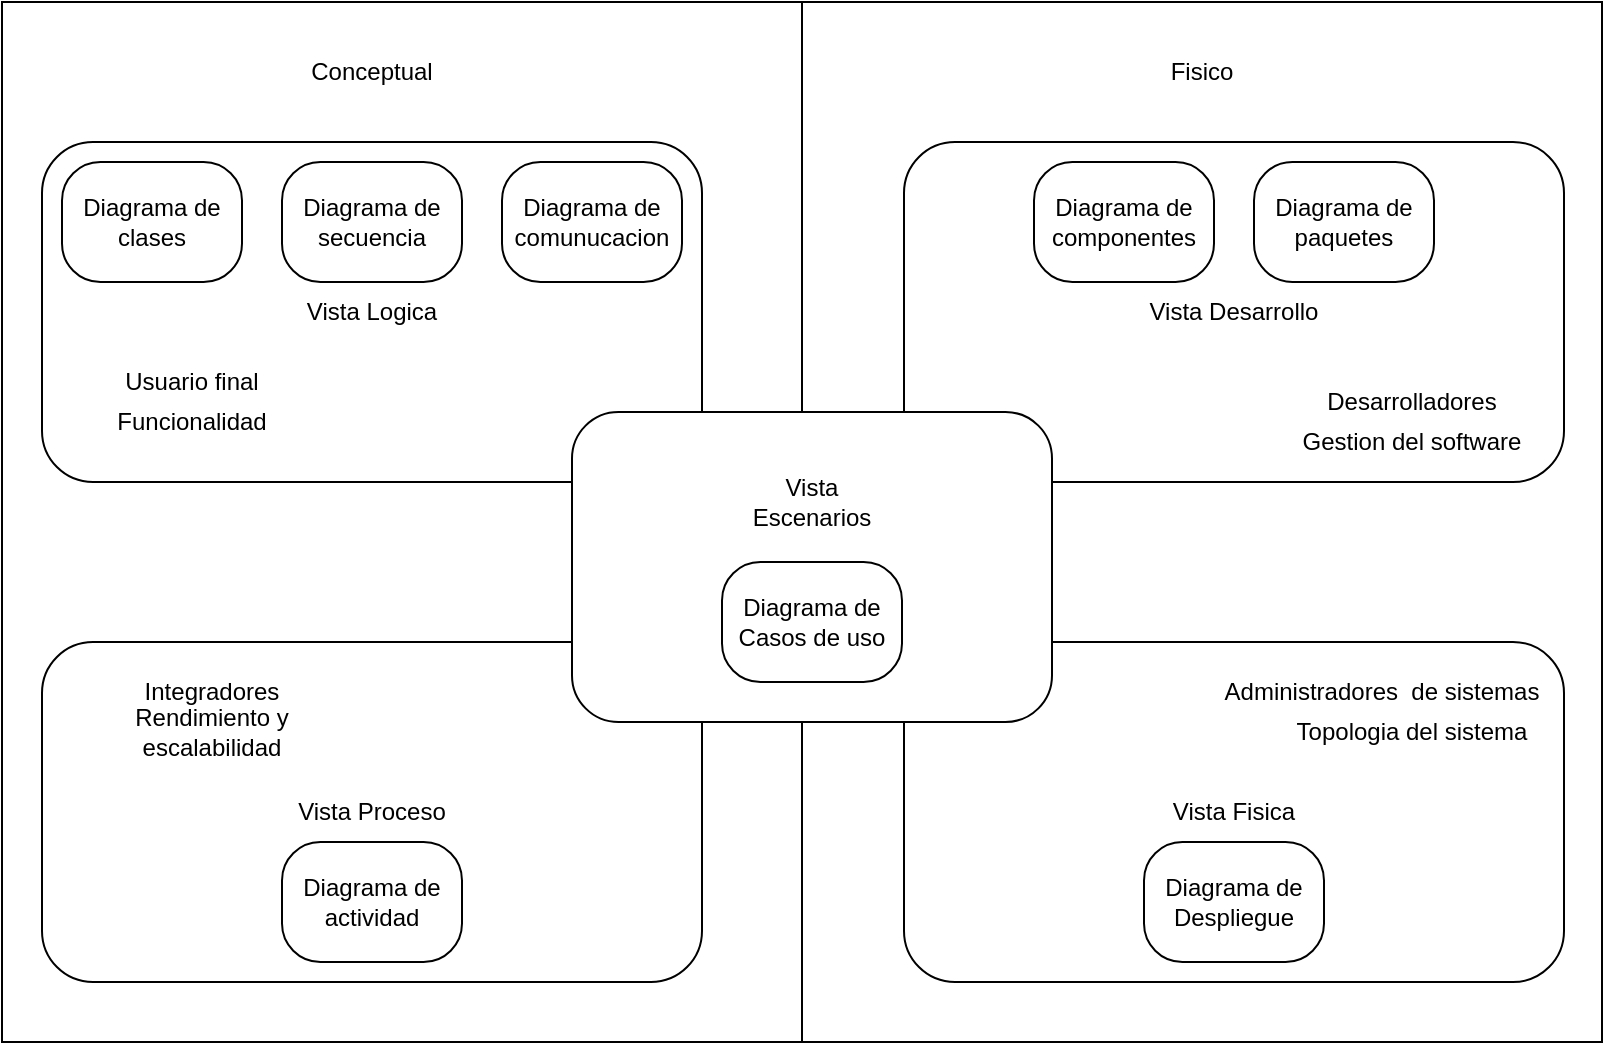 <mxfile version="22.1.2" type="device" pages="2">
  <diagram id="whgJcLObAnrZEsQRWRJR" name="Modelo 4+1">
    <mxGraphModel dx="1364" dy="843" grid="1" gridSize="10" guides="1" tooltips="1" connect="1" arrows="1" fold="1" page="1" pageScale="1" pageWidth="850" pageHeight="1100" math="0" shadow="0">
      <root>
        <mxCell id="0" />
        <mxCell id="1" parent="0" />
        <mxCell id="GHbuqxX5vG7cR6NfMnXz-1" value="" style="rounded=0;whiteSpace=wrap;html=1;" parent="1" vertex="1">
          <mxGeometry x="425" y="290" width="400" height="520" as="geometry" />
        </mxCell>
        <mxCell id="GHbuqxX5vG7cR6NfMnXz-2" value="" style="rounded=0;whiteSpace=wrap;html=1;" parent="1" vertex="1">
          <mxGeometry x="25" y="290" width="400" height="520" as="geometry" />
        </mxCell>
        <mxCell id="GHbuqxX5vG7cR6NfMnXz-3" value="" style="rounded=1;whiteSpace=wrap;html=1;" parent="1" vertex="1">
          <mxGeometry x="45" y="360" width="330" height="170" as="geometry" />
        </mxCell>
        <mxCell id="GHbuqxX5vG7cR6NfMnXz-4" value="" style="rounded=1;whiteSpace=wrap;html=1;" parent="1" vertex="1">
          <mxGeometry x="45" y="610" width="330" height="170" as="geometry" />
        </mxCell>
        <mxCell id="GHbuqxX5vG7cR6NfMnXz-5" value="" style="rounded=1;whiteSpace=wrap;html=1;" parent="1" vertex="1">
          <mxGeometry x="476" y="360" width="330" height="170" as="geometry" />
        </mxCell>
        <mxCell id="GHbuqxX5vG7cR6NfMnXz-6" value="" style="rounded=1;whiteSpace=wrap;html=1;" parent="1" vertex="1">
          <mxGeometry x="476" y="610" width="330" height="170" as="geometry" />
        </mxCell>
        <mxCell id="GHbuqxX5vG7cR6NfMnXz-7" value="" style="rounded=1;whiteSpace=wrap;html=1;" parent="1" vertex="1">
          <mxGeometry x="310" y="495" width="240" height="155" as="geometry" />
        </mxCell>
        <mxCell id="GHbuqxX5vG7cR6NfMnXz-8" value="Conceptual" style="text;html=1;strokeColor=none;fillColor=none;align=center;verticalAlign=middle;whiteSpace=wrap;rounded=0;" parent="1" vertex="1">
          <mxGeometry x="135" y="310" width="150" height="30" as="geometry" />
        </mxCell>
        <mxCell id="GHbuqxX5vG7cR6NfMnXz-9" value="Vista Logica" style="text;html=1;strokeColor=none;fillColor=none;align=center;verticalAlign=middle;whiteSpace=wrap;rounded=0;" parent="1" vertex="1">
          <mxGeometry x="145" y="430" width="130" height="30" as="geometry" />
        </mxCell>
        <mxCell id="GHbuqxX5vG7cR6NfMnXz-10" value="Usuario final" style="text;html=1;strokeColor=none;fillColor=none;align=center;verticalAlign=middle;whiteSpace=wrap;rounded=0;" parent="1" vertex="1">
          <mxGeometry x="55" y="465" width="130" height="30" as="geometry" />
        </mxCell>
        <mxCell id="GHbuqxX5vG7cR6NfMnXz-11" value="Funcionalidad" style="text;html=1;strokeColor=none;fillColor=none;align=center;verticalAlign=middle;whiteSpace=wrap;rounded=0;" parent="1" vertex="1">
          <mxGeometry x="55" y="485" width="130" height="30" as="geometry" />
        </mxCell>
        <mxCell id="GHbuqxX5vG7cR6NfMnXz-12" value="Diagrama de clases" style="rounded=1;whiteSpace=wrap;html=1;arcSize=32;" parent="1" vertex="1">
          <mxGeometry x="55" y="370" width="90" height="60" as="geometry" />
        </mxCell>
        <mxCell id="GHbuqxX5vG7cR6NfMnXz-13" value="Diagrama de secuencia" style="rounded=1;whiteSpace=wrap;html=1;arcSize=32;" parent="1" vertex="1">
          <mxGeometry x="165" y="370" width="90" height="60" as="geometry" />
        </mxCell>
        <mxCell id="GHbuqxX5vG7cR6NfMnXz-14" value="Diagrama de comunucacion" style="rounded=1;whiteSpace=wrap;html=1;arcSize=32;" parent="1" vertex="1">
          <mxGeometry x="275" y="370" width="90" height="60" as="geometry" />
        </mxCell>
        <mxCell id="GHbuqxX5vG7cR6NfMnXz-15" value="Vista Proceso" style="text;html=1;strokeColor=none;fillColor=none;align=center;verticalAlign=middle;whiteSpace=wrap;rounded=0;" parent="1" vertex="1">
          <mxGeometry x="145" y="680" width="130" height="30" as="geometry" />
        </mxCell>
        <mxCell id="GHbuqxX5vG7cR6NfMnXz-16" value="Integradores" style="text;html=1;strokeColor=none;fillColor=none;align=center;verticalAlign=middle;whiteSpace=wrap;rounded=0;" parent="1" vertex="1">
          <mxGeometry x="65" y="620" width="130" height="30" as="geometry" />
        </mxCell>
        <mxCell id="GHbuqxX5vG7cR6NfMnXz-17" value="Rendimiento y escalabilidad" style="text;html=1;strokeColor=none;fillColor=none;align=center;verticalAlign=middle;whiteSpace=wrap;rounded=0;" parent="1" vertex="1">
          <mxGeometry x="65" y="640" width="130" height="30" as="geometry" />
        </mxCell>
        <mxCell id="GHbuqxX5vG7cR6NfMnXz-18" value="Diagrama de actividad" style="rounded=1;whiteSpace=wrap;html=1;arcSize=32;" parent="1" vertex="1">
          <mxGeometry x="165" y="710" width="90" height="60" as="geometry" />
        </mxCell>
        <mxCell id="GHbuqxX5vG7cR6NfMnXz-19" value="Fisico" style="text;html=1;strokeColor=none;fillColor=none;align=center;verticalAlign=middle;whiteSpace=wrap;rounded=0;" parent="1" vertex="1">
          <mxGeometry x="550" y="310" width="150" height="30" as="geometry" />
        </mxCell>
        <mxCell id="GHbuqxX5vG7cR6NfMnXz-20" value="Vista Desarrollo" style="text;html=1;strokeColor=none;fillColor=none;align=center;verticalAlign=middle;whiteSpace=wrap;rounded=0;" parent="1" vertex="1">
          <mxGeometry x="576" y="430" width="130" height="30" as="geometry" />
        </mxCell>
        <mxCell id="GHbuqxX5vG7cR6NfMnXz-21" value="Desarrolladores" style="text;html=1;strokeColor=none;fillColor=none;align=center;verticalAlign=middle;whiteSpace=wrap;rounded=0;" parent="1" vertex="1">
          <mxGeometry x="665" y="475" width="130" height="30" as="geometry" />
        </mxCell>
        <mxCell id="GHbuqxX5vG7cR6NfMnXz-22" value="Gestion del software" style="text;html=1;strokeColor=none;fillColor=none;align=center;verticalAlign=middle;whiteSpace=wrap;rounded=0;" parent="1" vertex="1">
          <mxGeometry x="665" y="495" width="130" height="30" as="geometry" />
        </mxCell>
        <mxCell id="GHbuqxX5vG7cR6NfMnXz-23" value="Diagrama de componentes" style="rounded=1;whiteSpace=wrap;html=1;arcSize=32;" parent="1" vertex="1">
          <mxGeometry x="541" y="370" width="90" height="60" as="geometry" />
        </mxCell>
        <mxCell id="GHbuqxX5vG7cR6NfMnXz-24" value="Diagrama de paquetes" style="rounded=1;whiteSpace=wrap;html=1;arcSize=32;" parent="1" vertex="1">
          <mxGeometry x="651" y="370" width="90" height="60" as="geometry" />
        </mxCell>
        <mxCell id="GHbuqxX5vG7cR6NfMnXz-25" value="Vista Fisica" style="text;html=1;strokeColor=none;fillColor=none;align=center;verticalAlign=middle;whiteSpace=wrap;rounded=0;" parent="1" vertex="1">
          <mxGeometry x="576" y="680" width="130" height="30" as="geometry" />
        </mxCell>
        <mxCell id="GHbuqxX5vG7cR6NfMnXz-26" value="Administradores&amp;nbsp; de sistemas" style="text;html=1;strokeColor=none;fillColor=none;align=center;verticalAlign=middle;whiteSpace=wrap;rounded=0;" parent="1" vertex="1">
          <mxGeometry x="635" y="620" width="160" height="30" as="geometry" />
        </mxCell>
        <mxCell id="GHbuqxX5vG7cR6NfMnXz-27" value="Topologia del sistema" style="text;html=1;strokeColor=none;fillColor=none;align=center;verticalAlign=middle;whiteSpace=wrap;rounded=0;" parent="1" vertex="1">
          <mxGeometry x="665" y="640" width="130" height="30" as="geometry" />
        </mxCell>
        <mxCell id="GHbuqxX5vG7cR6NfMnXz-28" value="Diagrama de Despliegue" style="rounded=1;whiteSpace=wrap;html=1;arcSize=32;" parent="1" vertex="1">
          <mxGeometry x="596" y="710" width="90" height="60" as="geometry" />
        </mxCell>
        <mxCell id="GHbuqxX5vG7cR6NfMnXz-29" value="Vista Escenarios" style="text;html=1;strokeColor=none;fillColor=none;align=center;verticalAlign=middle;whiteSpace=wrap;rounded=0;" parent="1" vertex="1">
          <mxGeometry x="400" y="525" width="60" height="30" as="geometry" />
        </mxCell>
        <mxCell id="GHbuqxX5vG7cR6NfMnXz-30" value="Diagrama de Casos de uso" style="rounded=1;whiteSpace=wrap;html=1;arcSize=32;" parent="1" vertex="1">
          <mxGeometry x="385" y="570" width="90" height="60" as="geometry" />
        </mxCell>
      </root>
    </mxGraphModel>
  </diagram>
  <diagram id="3FEFDz4WKlmJHPwo21gh" name="Casos de uso">
    <mxGraphModel dx="2669" dy="1124" grid="1" gridSize="10" guides="1" tooltips="1" connect="1" arrows="1" fold="1" page="1" pageScale="1" pageWidth="850" pageHeight="1100" math="0" shadow="0">
      <root>
        <mxCell id="0" />
        <mxCell id="1" parent="0" />
        <mxCell id="JJ5ZkEtTKxNCAMzH64st-23" value="&lt;b&gt;Generalizacion de actores&lt;br&gt;&lt;/b&gt;&lt;i&gt;Gerarquia de herencia&lt;/i&gt;" style="shape=umlFrame;whiteSpace=wrap;html=1;pointerEvents=0;width=220;height=45;" parent="1" vertex="1">
          <mxGeometry x="-800" y="185" width="750" height="695" as="geometry" />
        </mxCell>
        <mxCell id="JJ5ZkEtTKxNCAMzH64st-2" value="Beneficiario&lt;br&gt;&lt;b&gt;ACT-001&lt;/b&gt;" style="shape=umlActor;verticalLabelPosition=bottom;verticalAlign=top;html=1;outlineConnect=0;" parent="1" vertex="1">
          <mxGeometry x="-305" y="420" width="30" height="60" as="geometry" />
        </mxCell>
        <mxCell id="JJ5ZkEtTKxNCAMzH64st-5" value="Voluntario&lt;br&gt;&lt;b&gt;ACT-002&lt;/b&gt;" style="shape=umlActor;verticalLabelPosition=bottom;verticalAlign=top;html=1;outlineConnect=0;" parent="1" vertex="1">
          <mxGeometry x="-665" y="420" width="30" height="60" as="geometry" />
        </mxCell>
        <mxCell id="JJ5ZkEtTKxNCAMzH64st-6" value="Organización cooperante&lt;br&gt;&lt;b&gt;ACT-003&lt;/b&gt;" style="shape=umlActor;verticalLabelPosition=bottom;verticalAlign=top;html=1;outlineConnect=0;" parent="1" vertex="1">
          <mxGeometry x="-705" y="300" width="30" height="60" as="geometry" />
        </mxCell>
        <mxCell id="JJ5ZkEtTKxNCAMzH64st-7" value="Organización de base&lt;br&gt;&lt;b&gt;ACT-004&lt;/b&gt;" style="shape=umlActor;verticalLabelPosition=bottom;verticalAlign=top;html=1;outlineConnect=0;" parent="1" vertex="1">
          <mxGeometry x="-605" y="510" width="30" height="60" as="geometry" />
        </mxCell>
        <mxCell id="JJ5ZkEtTKxNCAMzH64st-8" value="Administrador de territorio&lt;br&gt;&lt;b&gt;ACT-005&lt;/b&gt;" style="shape=umlActor;verticalLabelPosition=bottom;verticalAlign=top;html=1;outlineConnect=0;" parent="1" vertex="1">
          <mxGeometry x="-255" y="300" width="30" height="60" as="geometry" />
        </mxCell>
        <mxCell id="JJ5ZkEtTKxNCAMzH64st-9" value="Super Administrador&lt;br&gt;&lt;b&gt;ACT-006&lt;/b&gt;" style="shape=umlActor;verticalLabelPosition=bottom;verticalAlign=top;html=1;outlineConnect=0;" parent="1" vertex="1">
          <mxGeometry x="-345" y="510" width="30" height="60" as="geometry" />
        </mxCell>
        <mxCell id="JJ5ZkEtTKxNCAMzH64st-10" value="Semillero&lt;br&gt;&lt;b&gt;ACT-007&lt;/b&gt;" style="shape=umlActor;verticalLabelPosition=bottom;verticalAlign=top;html=1;outlineConnect=0;" parent="1" vertex="1">
          <mxGeometry x="-185" y="510" width="30" height="60" as="geometry" />
        </mxCell>
        <mxCell id="JJ5ZkEtTKxNCAMzH64st-11" value="Usuario&lt;br&gt;&lt;b&gt;ACT-008&lt;/b&gt;" style="shape=umlActor;verticalLabelPosition=bottom;verticalAlign=top;html=1;outlineConnect=0;" parent="1" vertex="1">
          <mxGeometry x="-485" y="390" width="30" height="60" as="geometry" />
        </mxCell>
        <mxCell id="JJ5ZkEtTKxNCAMzH64st-12" value="Modelo analítico&lt;br&gt;&lt;b&gt;ACT-009&lt;/b&gt;" style="shape=umlActor;verticalLabelPosition=bottom;verticalAlign=top;html=1;outlineConnect=0;" parent="1" vertex="1">
          <mxGeometry x="-485" y="710" width="30" height="60" as="geometry" />
        </mxCell>
        <mxCell id="JJ5ZkEtTKxNCAMzH64st-13" value="" style="endArrow=block;endFill=0;endSize=12;html=1;rounded=0;" parent="1" source="JJ5ZkEtTKxNCAMzH64st-10" target="JJ5ZkEtTKxNCAMzH64st-9" edge="1">
          <mxGeometry width="160" relative="1" as="geometry">
            <mxPoint x="-415" y="830" as="sourcePoint" />
            <mxPoint x="-255" y="830" as="targetPoint" />
          </mxGeometry>
        </mxCell>
        <mxCell id="JJ5ZkEtTKxNCAMzH64st-15" value="" style="endArrow=block;endFill=0;endSize=12;html=1;rounded=0;" parent="1" source="JJ5ZkEtTKxNCAMzH64st-9" target="JJ5ZkEtTKxNCAMzH64st-11" edge="1">
          <mxGeometry width="160" relative="1" as="geometry">
            <mxPoint x="-175" y="790" as="sourcePoint" />
            <mxPoint x="-385" y="640" as="targetPoint" />
          </mxGeometry>
        </mxCell>
        <mxCell id="JJ5ZkEtTKxNCAMzH64st-17" value="" style="endArrow=block;endFill=0;endSize=12;html=1;rounded=0;" parent="1" source="JJ5ZkEtTKxNCAMzH64st-2" target="JJ5ZkEtTKxNCAMzH64st-11" edge="1">
          <mxGeometry width="160" relative="1" as="geometry">
            <mxPoint x="-625" y="320" as="sourcePoint" />
            <mxPoint x="-565" y="577" as="targetPoint" />
          </mxGeometry>
        </mxCell>
        <mxCell id="JJ5ZkEtTKxNCAMzH64st-18" value="" style="endArrow=block;endFill=0;endSize=12;html=1;rounded=0;" parent="1" source="JJ5ZkEtTKxNCAMzH64st-5" target="JJ5ZkEtTKxNCAMzH64st-11" edge="1">
          <mxGeometry width="160" relative="1" as="geometry">
            <mxPoint x="-626" y="190" as="sourcePoint" />
            <mxPoint x="-584" y="530" as="targetPoint" />
          </mxGeometry>
        </mxCell>
        <mxCell id="JJ5ZkEtTKxNCAMzH64st-19" value="" style="endArrow=block;endFill=0;endSize=12;html=1;rounded=0;" parent="1" source="JJ5ZkEtTKxNCAMzH64st-6" target="JJ5ZkEtTKxNCAMzH64st-11" edge="1">
          <mxGeometry width="160" relative="1" as="geometry">
            <mxPoint x="-325" y="154" as="sourcePoint" />
            <mxPoint x="-565" y="536" as="targetPoint" />
          </mxGeometry>
        </mxCell>
        <mxCell id="JJ5ZkEtTKxNCAMzH64st-20" value="" style="endArrow=block;endFill=0;endSize=12;html=1;rounded=0;" parent="1" source="JJ5ZkEtTKxNCAMzH64st-7" target="JJ5ZkEtTKxNCAMzH64st-11" edge="1">
          <mxGeometry width="160" relative="1" as="geometry">
            <mxPoint x="-315" y="286" as="sourcePoint" />
            <mxPoint x="-565" y="544" as="targetPoint" />
          </mxGeometry>
        </mxCell>
        <mxCell id="JJ5ZkEtTKxNCAMzH64st-21" value="" style="endArrow=block;endFill=0;endSize=12;html=1;rounded=0;" parent="1" source="JJ5ZkEtTKxNCAMzH64st-8" target="JJ5ZkEtTKxNCAMzH64st-11" edge="1">
          <mxGeometry width="160" relative="1" as="geometry">
            <mxPoint x="-315" y="409" as="sourcePoint" />
            <mxPoint x="-565" y="551" as="targetPoint" />
          </mxGeometry>
        </mxCell>
        <mxCell id="JJ5ZkEtTKxNCAMzH64st-24" value="&lt;b&gt;Casos de uso&lt;br&gt;&lt;/b&gt;&lt;div&gt;&lt;i&gt;Modulo - Gestión de Ayudas&lt;/i&gt;&lt;/div&gt;" style="shape=umlFrame;whiteSpace=wrap;html=1;pointerEvents=0;width=220;height=45;" parent="1" vertex="1">
          <mxGeometry x="160" y="185" width="520" height="695" as="geometry" />
        </mxCell>
      </root>
    </mxGraphModel>
  </diagram>
</mxfile>
